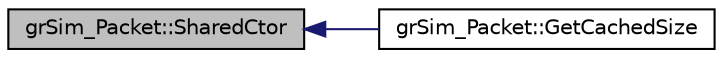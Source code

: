 digraph "grSim_Packet::SharedCtor"
{
 // INTERACTIVE_SVG=YES
  edge [fontname="Helvetica",fontsize="10",labelfontname="Helvetica",labelfontsize="10"];
  node [fontname="Helvetica",fontsize="10",shape=record];
  rankdir="LR";
  Node1 [label="grSim_Packet::SharedCtor",height=0.2,width=0.4,color="black", fillcolor="grey75", style="filled", fontcolor="black"];
  Node1 -> Node2 [dir="back",color="midnightblue",fontsize="10",style="solid",fontname="Helvetica"];
  Node2 [label="grSim_Packet::GetCachedSize",height=0.2,width=0.4,color="black", fillcolor="white", style="filled",URL="$d3/db5/classgr_sim___packet.html#a1db09c5b7ca2a0d35a3cfc2311266209"];
}
